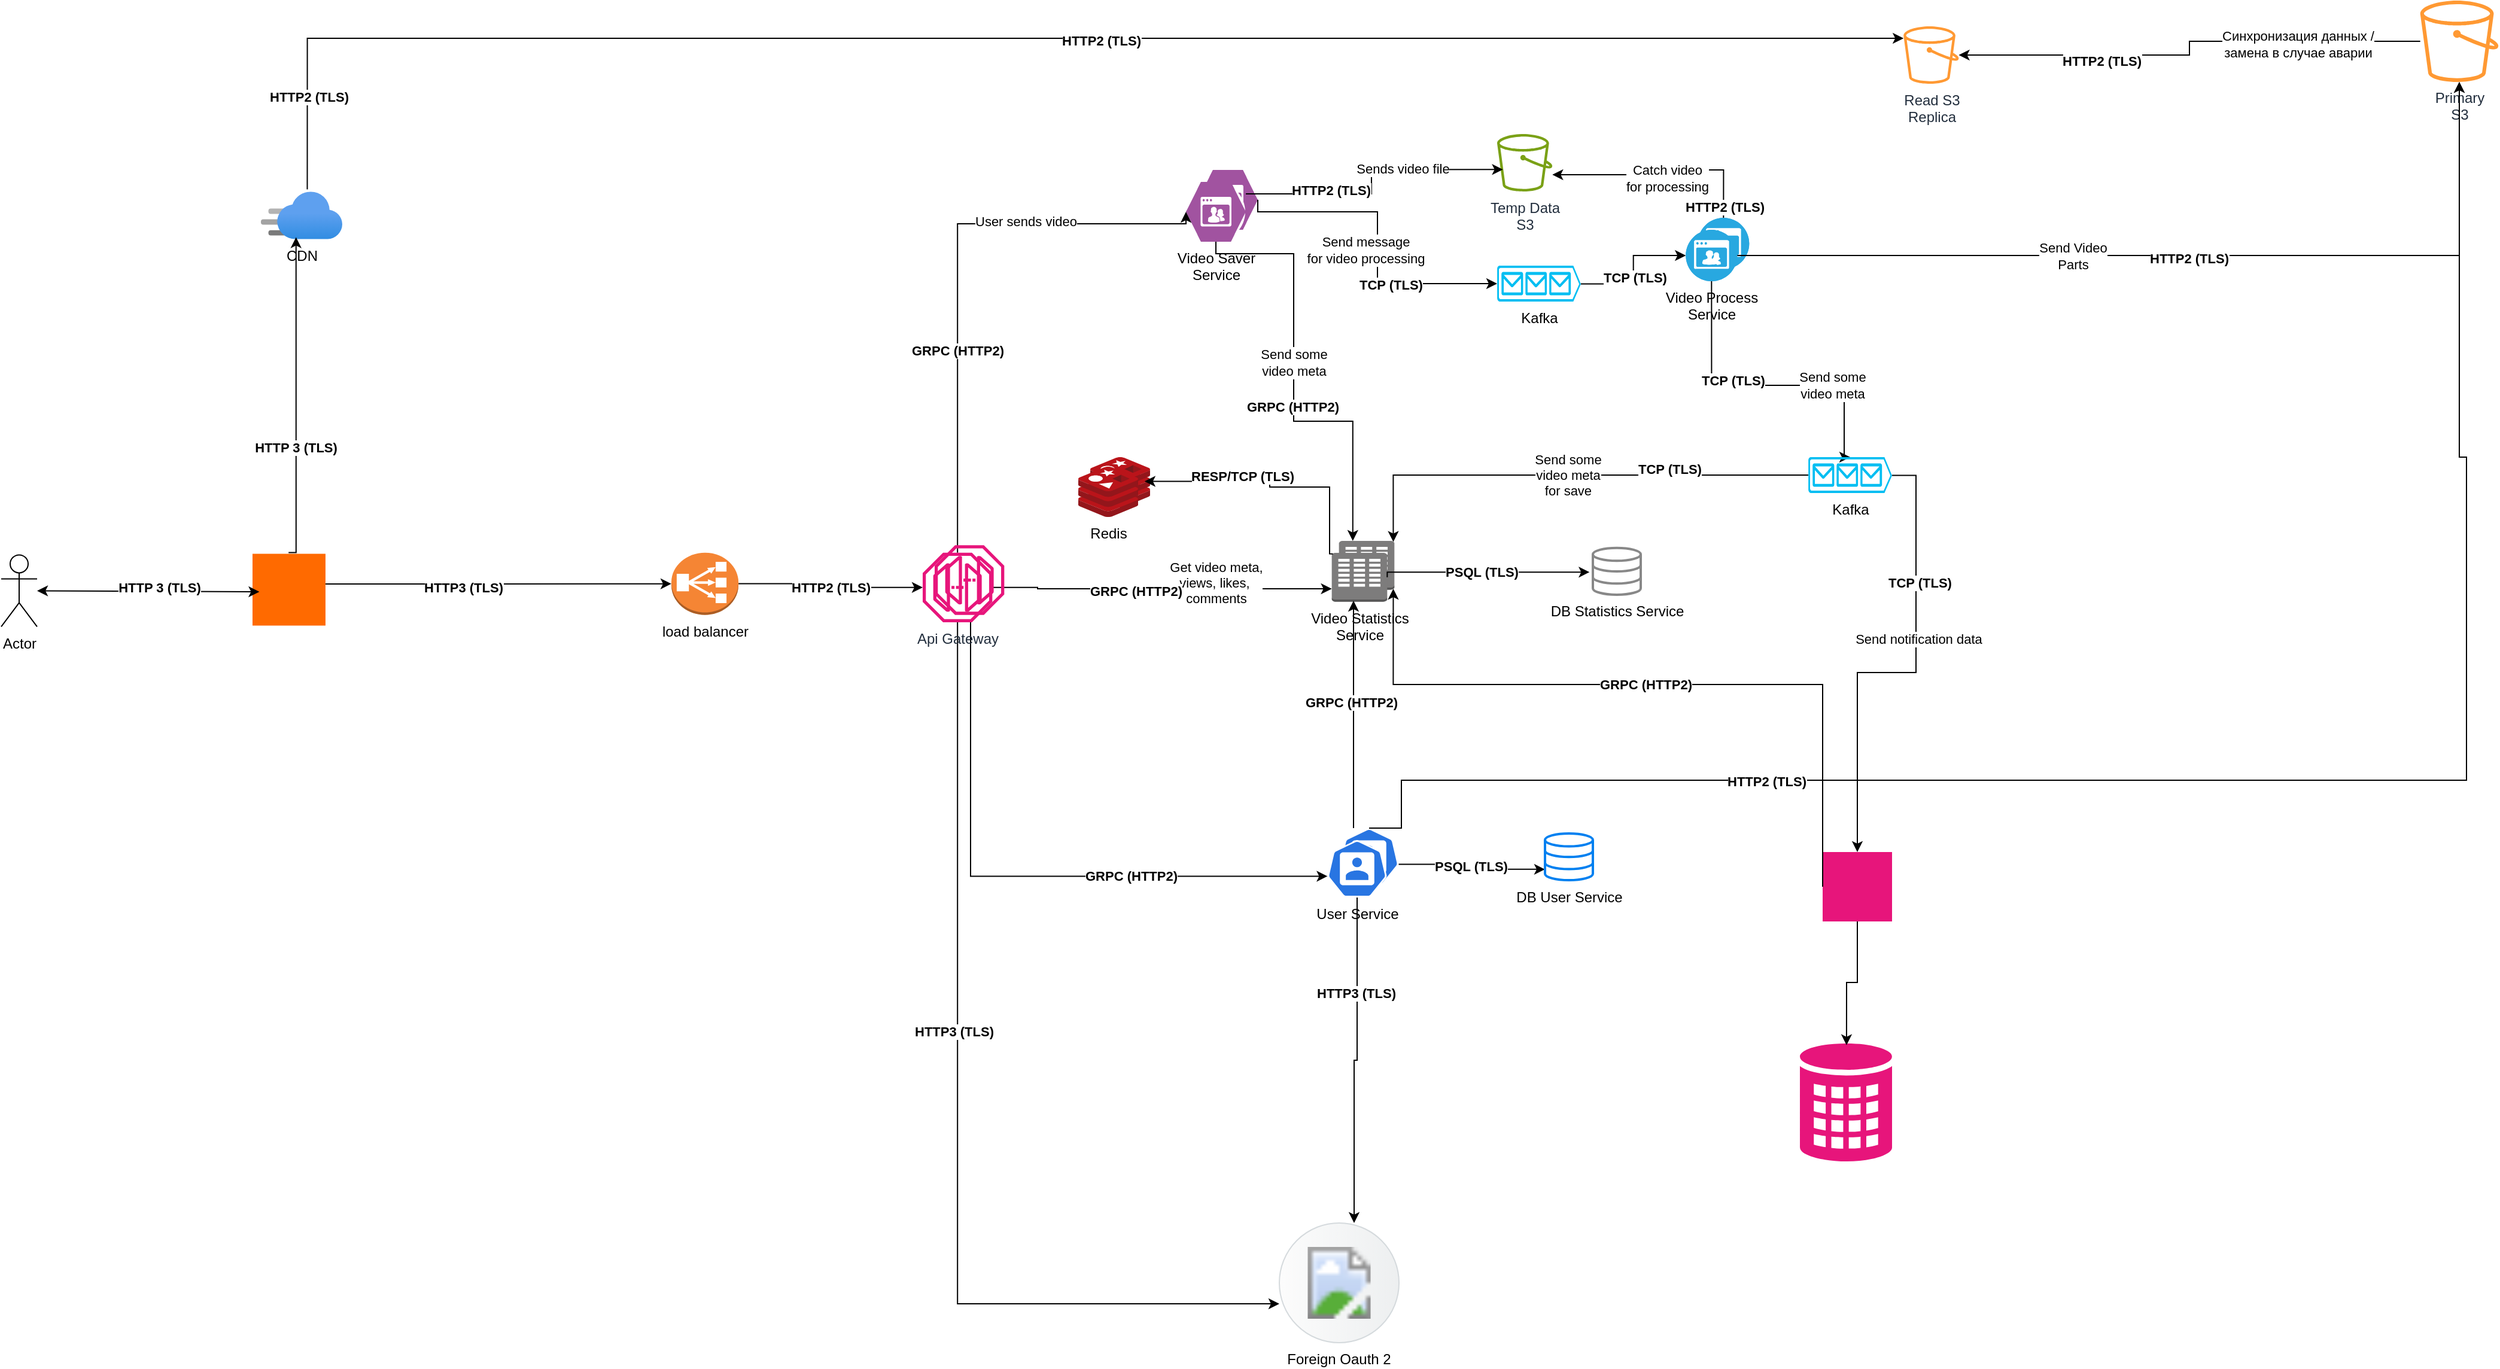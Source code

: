 <mxfile version="28.1.1">
  <diagram name="Страница — 1" id="zVwfzDORoOM-FTjkSdzJ">
    <mxGraphModel dx="1956" dy="2017" grid="1" gridSize="10" guides="1" tooltips="1" connect="1" arrows="1" fold="1" page="1" pageScale="1" pageWidth="827" pageHeight="1169" math="0" shadow="0">
      <root>
        <mxCell id="0" />
        <mxCell id="1" parent="0" />
        <mxCell id="ivQptXM1TXExOYF5JyEC-1" value="Actor" style="shape=umlActor;verticalLabelPosition=bottom;verticalAlign=top;html=1;outlineConnect=0;" parent="1" vertex="1">
          <mxGeometry x="-630" y="421.69" width="30" height="60" as="geometry" />
        </mxCell>
        <mxCell id="ivQptXM1TXExOYF5JyEC-2" value="" style="points=[];aspect=fixed;html=1;align=center;shadow=0;dashed=0;fillColor=#FF6A00;strokeColor=none;shape=mxgraph.alibaba_cloud.dns_domain_name_system;" parent="1" vertex="1">
          <mxGeometry x="-420" y="420.77" width="60.98" height="60" as="geometry" />
        </mxCell>
        <mxCell id="ivQptXM1TXExOYF5JyEC-3" value="" style="endArrow=classic;startArrow=classic;html=1;rounded=0;entryX=0.094;entryY=0.529;entryDx=0;entryDy=0;entryPerimeter=0;" parent="1" source="ivQptXM1TXExOYF5JyEC-1" target="ivQptXM1TXExOYF5JyEC-2" edge="1">
          <mxGeometry width="50" height="50" relative="1" as="geometry">
            <mxPoint x="2" y="519.86" as="sourcePoint" />
            <mxPoint x="52" y="469.86" as="targetPoint" />
          </mxGeometry>
        </mxCell>
        <mxCell id="uSaKlAHMNxB41dpOqZy7-3" value="&lt;b&gt;HTTP 3&amp;nbsp;(TLS)&lt;/b&gt;" style="edgeLabel;html=1;align=center;verticalAlign=middle;resizable=0;points=[];" parent="ivQptXM1TXExOYF5JyEC-3" vertex="1" connectable="0">
          <mxGeometry x="0.094" y="3" relative="1" as="geometry">
            <mxPoint as="offset" />
          </mxGeometry>
        </mxCell>
        <mxCell id="ivQptXM1TXExOYF5JyEC-10" value="" style="group" parent="1" vertex="1" connectable="0">
          <mxGeometry x="360" y="100" width="60" height="60" as="geometry" />
        </mxCell>
        <mxCell id="ivQptXM1TXExOYF5JyEC-8" value="" style="verticalLabelPosition=bottom;sketch=0;html=1;fillColor=#A153A0;strokeColor=#ffffff;verticalAlign=top;align=center;points=[[0,0.5,0],[0.125,0.25,0],[0.25,0,0],[0.5,0,0],[0.75,0,0],[0.875,0.25,0],[1,0.5,0],[0.875,0.75,0],[0.75,1,0],[0.5,1,0],[0.125,0.75,0]];pointerEvents=1;shape=mxgraph.cisco_safe.compositeIcon;bgIcon=ellipse;resIcon=mxgraph.cisco_safe.design.video_endpoint;container=0;" parent="ivQptXM1TXExOYF5JyEC-10" vertex="1">
          <mxGeometry x="10" width="50" height="50" as="geometry" />
        </mxCell>
        <mxCell id="ivQptXM1TXExOYF5JyEC-6" value="Video Saver&lt;div&gt;Service&lt;/div&gt;" style="verticalLabelPosition=bottom;sketch=0;html=1;fillColor=#A153A0;strokeColor=#ffffff;verticalAlign=top;align=center;points=[[0,0.5,0],[0.125,0.25,0],[0.25,0,0],[0.5,0,0],[0.75,0,0],[0.875,0.25,0],[1,0.5,0],[0.875,0.75,0],[0.75,1,0],[0.5,1,0],[0.125,0.75,0]];pointerEvents=1;shape=mxgraph.cisco_safe.compositeIcon;bgIcon=ellipse;resIcon=mxgraph.cisco_safe.design.video_endpoint;container=0;" parent="ivQptXM1TXExOYF5JyEC-10" vertex="1">
          <mxGeometry y="10" width="50" height="50" as="geometry" />
        </mxCell>
        <mxCell id="ivQptXM1TXExOYF5JyEC-11" value="Temp Data&lt;div&gt;S3&lt;/div&gt;" style="sketch=0;outlineConnect=0;fontColor=#232F3E;gradientColor=none;fillColor=#7AA116;strokeColor=none;dashed=0;verticalLabelPosition=bottom;verticalAlign=top;align=center;html=1;fontSize=12;fontStyle=0;aspect=fixed;pointerEvents=1;shape=mxgraph.aws4.bucket;" parent="1" vertex="1">
          <mxGeometry x="620.0" y="70" width="46.15" height="48" as="geometry" />
        </mxCell>
        <mxCell id="ivQptXM1TXExOYF5JyEC-12" style="edgeStyle=orthogonalEdgeStyle;rounded=0;orthogonalLoop=1;jettySize=auto;html=1;entryX=0;entryY=0.5;entryDx=0;entryDy=0;entryPerimeter=0;" parent="1" source="6tGMRK2spo7_5NMBX7Hg-89" target="ivQptXM1TXExOYF5JyEC-6" edge="1">
          <mxGeometry relative="1" as="geometry">
            <Array as="points">
              <mxPoint x="169" y="145" />
            </Array>
          </mxGeometry>
        </mxCell>
        <mxCell id="6tGMRK2spo7_5NMBX7Hg-35" value="User &lt;span style=&quot;background-color: light-dark(#ffffff, var(--ge-dark-color, #121212)); color: light-dark(rgb(0, 0, 0), rgb(255, 255, 255));&quot;&gt;sends video&lt;/span&gt;" style="edgeLabel;html=1;align=center;verticalAlign=middle;resizable=0;points=[];" parent="ivQptXM1TXExOYF5JyEC-12" vertex="1" connectable="0">
          <mxGeometry x="0.393" y="2" relative="1" as="geometry">
            <mxPoint as="offset" />
          </mxGeometry>
        </mxCell>
        <mxCell id="uSaKlAHMNxB41dpOqZy7-15" value="&lt;b&gt;GRPC (HTTP2)&lt;/b&gt;" style="edgeLabel;html=1;align=center;verticalAlign=middle;resizable=0;points=[];" parent="ivQptXM1TXExOYF5JyEC-12" vertex="1" connectable="0">
          <mxGeometry x="-0.288" relative="1" as="geometry">
            <mxPoint as="offset" />
          </mxGeometry>
        </mxCell>
        <mxCell id="6tGMRK2spo7_5NMBX7Hg-21" value="" style="edgeStyle=orthogonalEdgeStyle;rounded=0;orthogonalLoop=1;jettySize=auto;html=1;exitX=0.57;exitY=-0.045;exitDx=0;exitDy=0;exitPerimeter=0;" parent="1" source="ivQptXM1TXExOYF5JyEC-15" target="ivQptXM1TXExOYF5JyEC-33" edge="1">
          <mxGeometry relative="1" as="geometry">
            <Array as="points">
              <mxPoint x="-374" y="-10" />
            </Array>
          </mxGeometry>
        </mxCell>
        <mxCell id="uSaKlAHMNxB41dpOqZy7-19" value="&lt;b&gt;HTTP2 (TLS&lt;/b&gt;&lt;b style=&quot;background-color: light-dark(#ffffff, var(--ge-dark-color, #121212)); color: light-dark(rgb(0, 0, 0), rgb(255, 255, 255));&quot;&gt;)&lt;/b&gt;" style="edgeLabel;html=1;align=center;verticalAlign=middle;resizable=0;points=[];" parent="6tGMRK2spo7_5NMBX7Hg-21" vertex="1" connectable="0">
          <mxGeometry x="-0.896" y="-1" relative="1" as="geometry">
            <mxPoint y="-1" as="offset" />
          </mxGeometry>
        </mxCell>
        <mxCell id="uSaKlAHMNxB41dpOqZy7-21" value="&lt;b&gt;HTTP2 (TLS&lt;/b&gt;&lt;b style=&quot;color: light-dark(rgb(0, 0, 0), rgb(255, 255, 255));&quot;&gt;)&lt;/b&gt;" style="edgeLabel;html=1;align=center;verticalAlign=middle;resizable=0;points=[];" parent="6tGMRK2spo7_5NMBX7Hg-21" vertex="1" connectable="0">
          <mxGeometry x="0.083" y="-2" relative="1" as="geometry">
            <mxPoint x="-1" as="offset" />
          </mxGeometry>
        </mxCell>
        <mxCell id="ivQptXM1TXExOYF5JyEC-15" value="CDN" style="image;aspect=fixed;html=1;points=[];align=center;fontSize=12;image=img/lib/azure2/networking/CDN_Profiles.svg;" parent="1" vertex="1">
          <mxGeometry x="-413" y="118.0" width="68" height="40" as="geometry" />
        </mxCell>
        <mxCell id="ivQptXM1TXExOYF5JyEC-23" value="" style="group" parent="1" vertex="1" connectable="0">
          <mxGeometry x="777.66" y="140" width="53" height="53" as="geometry" />
        </mxCell>
        <mxCell id="ivQptXM1TXExOYF5JyEC-21" value="" style="fillColor=#28A8E0;verticalLabelPosition=bottom;sketch=0;html=1;strokeColor=#ffffff;verticalAlign=top;align=center;points=[[0.145,0.145,0],[0.5,0,0],[0.855,0.145,0],[1,0.5,0],[0.855,0.855,0],[0.5,1,0],[0.145,0.855,0],[0,0.5,0]];pointerEvents=1;shape=mxgraph.cisco_safe.compositeIcon;bgIcon=ellipse;resIcon=mxgraph.cisco_safe.capability.video;" parent="ivQptXM1TXExOYF5JyEC-23" vertex="1">
          <mxGeometry x="10" width="43" height="43" as="geometry" />
        </mxCell>
        <mxCell id="ivQptXM1TXExOYF5JyEC-22" value="Video Process&lt;div&gt;Service&lt;/div&gt;" style="fillColor=#28A8E0;verticalLabelPosition=bottom;sketch=0;html=1;strokeColor=#ffffff;verticalAlign=top;align=center;points=[[0.145,0.145,0],[0.5,0,0],[0.855,0.145,0],[1,0.5,0],[0.855,0.855,0],[0.5,1,0],[0.145,0.855,0],[0,0.5,0]];pointerEvents=1;shape=mxgraph.cisco_safe.compositeIcon;bgIcon=ellipse;resIcon=mxgraph.cisco_safe.capability.video;" parent="ivQptXM1TXExOYF5JyEC-23" vertex="1">
          <mxGeometry y="10" width="43" height="43" as="geometry" />
        </mxCell>
        <mxCell id="ivQptXM1TXExOYF5JyEC-24" style="edgeStyle=orthogonalEdgeStyle;rounded=0;orthogonalLoop=1;jettySize=auto;html=1;exitX=0.5;exitY=0;exitDx=0;exitDy=0;exitPerimeter=0;" parent="1" source="ivQptXM1TXExOYF5JyEC-21" target="ivQptXM1TXExOYF5JyEC-11" edge="1">
          <mxGeometry relative="1" as="geometry">
            <Array as="points">
              <mxPoint x="809" y="100" />
              <mxPoint x="790" y="100" />
              <mxPoint x="790" y="104" />
            </Array>
          </mxGeometry>
        </mxCell>
        <mxCell id="6tGMRK2spo7_5NMBX7Hg-39" value="Catch video&lt;div&gt;for processing&lt;/div&gt;" style="edgeLabel;html=1;align=center;verticalAlign=middle;resizable=0;points=[];" parent="ivQptXM1TXExOYF5JyEC-24" vertex="1" connectable="0">
          <mxGeometry x="0.022" y="3" relative="1" as="geometry">
            <mxPoint x="4" as="offset" />
          </mxGeometry>
        </mxCell>
        <mxCell id="uSaKlAHMNxB41dpOqZy7-28" value="&lt;b&gt;HTTP2 (TLS&lt;/b&gt;&lt;b style=&quot;color: light-dark(rgb(0, 0, 0), rgb(255, 255, 255));&quot;&gt;)&lt;/b&gt;" style="edgeLabel;html=1;align=center;verticalAlign=middle;resizable=0;points=[];" parent="ivQptXM1TXExOYF5JyEC-24" vertex="1" connectable="0">
          <mxGeometry x="-0.61" y="-1" relative="1" as="geometry">
            <mxPoint y="27" as="offset" />
          </mxGeometry>
        </mxCell>
        <mxCell id="ivQptXM1TXExOYF5JyEC-30" value="Kafka" style="verticalLabelPosition=bottom;html=1;verticalAlign=top;align=center;strokeColor=none;fillColor=#00BEF2;shape=mxgraph.azure.queue_generic;pointerEvents=1;" parent="1" vertex="1">
          <mxGeometry x="620" y="180" width="70" height="30" as="geometry" />
        </mxCell>
        <mxCell id="ivQptXM1TXExOYF5JyEC-31" style="edgeStyle=orthogonalEdgeStyle;rounded=0;orthogonalLoop=1;jettySize=auto;html=1;exitX=1;exitY=0.5;exitDx=0;exitDy=0;exitPerimeter=0;entryX=0;entryY=0.5;entryDx=0;entryDy=0;entryPerimeter=0;" parent="1" source="ivQptXM1TXExOYF5JyEC-8" target="ivQptXM1TXExOYF5JyEC-30" edge="1">
          <mxGeometry relative="1" as="geometry">
            <Array as="points">
              <mxPoint x="520" y="135" />
              <mxPoint x="520" y="195" />
            </Array>
          </mxGeometry>
        </mxCell>
        <mxCell id="6tGMRK2spo7_5NMBX7Hg-38" value="Send message&lt;div&gt;for video processing&lt;/div&gt;" style="edgeLabel;html=1;align=center;verticalAlign=middle;resizable=0;points=[];" parent="ivQptXM1TXExOYF5JyEC-31" vertex="1" connectable="0">
          <mxGeometry x="0.265" y="1" relative="1" as="geometry">
            <mxPoint x="-11" y="-27" as="offset" />
          </mxGeometry>
        </mxCell>
        <mxCell id="uSaKlAHMNxB41dpOqZy7-29" value="&lt;b&gt;TCP (TLS)&lt;/b&gt;" style="edgeLabel;html=1;align=center;verticalAlign=middle;resizable=0;points=[];" parent="ivQptXM1TXExOYF5JyEC-31" vertex="1" connectable="0">
          <mxGeometry x="0.342" y="-1" relative="1" as="geometry">
            <mxPoint as="offset" />
          </mxGeometry>
        </mxCell>
        <mxCell id="6tGMRK2spo7_5NMBX7Hg-4" value="" style="edgeStyle=orthogonalEdgeStyle;rounded=0;orthogonalLoop=1;jettySize=auto;html=1;" parent="1" source="ivQptXM1TXExOYF5JyEC-25" target="ivQptXM1TXExOYF5JyEC-33" edge="1">
          <mxGeometry relative="1" as="geometry">
            <Array as="points" />
          </mxGeometry>
        </mxCell>
        <mxCell id="6tGMRK2spo7_5NMBX7Hg-61" value="Синхронизация данных /&lt;div&gt;замена в случае аварии&lt;/div&gt;" style="edgeLabel;html=1;align=center;verticalAlign=middle;resizable=0;points=[];" parent="6tGMRK2spo7_5NMBX7Hg-4" vertex="1" connectable="0">
          <mxGeometry x="-0.481" y="2" relative="1" as="geometry">
            <mxPoint as="offset" />
          </mxGeometry>
        </mxCell>
        <mxCell id="uSaKlAHMNxB41dpOqZy7-22" value="&lt;b&gt;HTTP2 (TLS&lt;/b&gt;&lt;b style=&quot;color: light-dark(rgb(0, 0, 0), rgb(255, 255, 255));&quot;&gt;)&lt;/b&gt;" style="edgeLabel;html=1;align=center;verticalAlign=middle;resizable=0;points=[];" parent="6tGMRK2spo7_5NMBX7Hg-4" vertex="1" connectable="0">
          <mxGeometry x="0.403" y="5" relative="1" as="geometry">
            <mxPoint as="offset" />
          </mxGeometry>
        </mxCell>
        <mxCell id="ivQptXM1TXExOYF5JyEC-25" value="Primary&lt;div&gt;S3&lt;/div&gt;" style="sketch=0;outlineConnect=0;fontColor=#232F3E;gradientColor=none;fillColor=#FF9933;strokeColor=none;dashed=0;verticalLabelPosition=bottom;verticalAlign=top;align=center;html=1;fontSize=12;fontStyle=0;aspect=fixed;pointerEvents=1;shape=mxgraph.aws4.bucket;" parent="1" vertex="1">
          <mxGeometry x="1391.34" y="-41.55" width="65.38" height="68" as="geometry" />
        </mxCell>
        <mxCell id="6tGMRK2spo7_5NMBX7Hg-2" style="edgeStyle=orthogonalEdgeStyle;rounded=0;orthogonalLoop=1;jettySize=auto;html=1;exitX=1;exitY=0.5;exitDx=0;exitDy=0;exitPerimeter=0;" parent="1" source="ivQptXM1TXExOYF5JyEC-22" target="ivQptXM1TXExOYF5JyEC-25" edge="1">
          <mxGeometry relative="1" as="geometry">
            <Array as="points">
              <mxPoint x="1424" y="172" />
            </Array>
          </mxGeometry>
        </mxCell>
        <mxCell id="6tGMRK2spo7_5NMBX7Hg-56" value="Send Video&lt;div&gt;Parts&lt;/div&gt;" style="edgeLabel;html=1;align=center;verticalAlign=middle;resizable=0;points=[];" parent="6tGMRK2spo7_5NMBX7Hg-2" vertex="1" connectable="0">
          <mxGeometry x="-0.252" y="-1" relative="1" as="geometry">
            <mxPoint y="-1" as="offset" />
          </mxGeometry>
        </mxCell>
        <mxCell id="uSaKlAHMNxB41dpOqZy7-23" value="&lt;b&gt;HTTP2 (TLS&lt;/b&gt;&lt;b style=&quot;color: light-dark(rgb(0, 0, 0), rgb(255, 255, 255));&quot;&gt;)&lt;/b&gt;" style="edgeLabel;html=1;align=center;verticalAlign=middle;resizable=0;points=[];" parent="6tGMRK2spo7_5NMBX7Hg-2" vertex="1" connectable="0">
          <mxGeometry x="0.005" y="-2" relative="1" as="geometry">
            <mxPoint x="1" as="offset" />
          </mxGeometry>
        </mxCell>
        <mxCell id="ivQptXM1TXExOYF5JyEC-33" value="Read S3&lt;div&gt;Replica&lt;/div&gt;" style="sketch=0;outlineConnect=0;fontColor=#232F3E;gradientColor=none;fillColor=#FF9933;strokeColor=none;dashed=0;verticalLabelPosition=bottom;verticalAlign=top;align=center;html=1;fontSize=12;fontStyle=0;aspect=fixed;pointerEvents=1;shape=mxgraph.aws4.bucket;" parent="1" vertex="1">
          <mxGeometry x="959.61" y="-19.999" width="46.15" height="48" as="geometry" />
        </mxCell>
        <mxCell id="6tGMRK2spo7_5NMBX7Hg-34" style="edgeStyle=orthogonalEdgeStyle;rounded=0;orthogonalLoop=1;jettySize=auto;html=1;entryX=0;entryY=0.675;entryDx=0;entryDy=0;entryPerimeter=0;" parent="1" source="6tGMRK2spo7_5NMBX7Hg-89" target="vuh57hzrrYicF6vYEetf-2" edge="1">
          <mxGeometry relative="1" as="geometry">
            <Array as="points">
              <mxPoint x="169" y="1048" />
            </Array>
            <mxPoint x="470.376" y="835.0" as="targetPoint" />
          </mxGeometry>
        </mxCell>
        <mxCell id="uSaKlAHMNxB41dpOqZy7-7" value="&lt;b&gt;HTTP3&amp;nbsp;(TLS)&lt;/b&gt;" style="edgeLabel;html=1;align=center;verticalAlign=middle;resizable=0;points=[];" parent="6tGMRK2spo7_5NMBX7Hg-34" vertex="1" connectable="0">
          <mxGeometry x="-0.183" y="-3" relative="1" as="geometry">
            <mxPoint y="-1" as="offset" />
          </mxGeometry>
        </mxCell>
        <mxCell id="6tGMRK2spo7_5NMBX7Hg-10" value="" style="group" parent="1" vertex="1" connectable="0">
          <mxGeometry x="481.83" y="410" width="52.33" height="50.82" as="geometry" />
        </mxCell>
        <mxCell id="6tGMRK2spo7_5NMBX7Hg-9" value="" style="outlineConnect=0;dashed=0;verticalLabelPosition=bottom;verticalAlign=top;align=center;html=1;shape=mxgraph.aws3.corporate_data_center;fillColor=#7D7C7C;gradientColor=none;" parent="6tGMRK2spo7_5NMBX7Hg-10" vertex="1">
          <mxGeometry x="6" width="46.33" height="40.82" as="geometry" />
        </mxCell>
        <mxCell id="6tGMRK2spo7_5NMBX7Hg-8" value="Video Statistics&lt;div&gt;Service&lt;/div&gt;" style="outlineConnect=0;dashed=0;verticalLabelPosition=bottom;verticalAlign=top;align=center;html=1;shape=mxgraph.aws3.corporate_data_center;fillColor=#7D7C7C;gradientColor=none;" parent="6tGMRK2spo7_5NMBX7Hg-10" vertex="1">
          <mxGeometry y="10" width="46.33" height="40.82" as="geometry" />
        </mxCell>
        <mxCell id="6tGMRK2spo7_5NMBX7Hg-17" value="" style="group" parent="1" vertex="1" connectable="0">
          <mxGeometry x="478.0" y="650" width="60" height="58" as="geometry" />
        </mxCell>
        <mxCell id="6tGMRK2spo7_5NMBX7Hg-15" value="" style="aspect=fixed;sketch=0;html=1;dashed=0;whitespace=wrap;verticalLabelPosition=bottom;verticalAlign=top;fillColor=#2875E2;strokeColor=#ffffff;points=[[0.005,0.63,0],[0.1,0.2,0],[0.9,0.2,0],[0.5,0,0],[0.995,0.63,0],[0.72,0.99,0],[0.5,1,0],[0.28,0.99,0]];shape=mxgraph.kubernetes.icon2;prIcon=user" parent="6tGMRK2spo7_5NMBX7Hg-17" vertex="1">
          <mxGeometry x="10" width="50" height="48" as="geometry" />
        </mxCell>
        <mxCell id="6tGMRK2spo7_5NMBX7Hg-16" value="User Service" style="aspect=fixed;sketch=0;html=1;dashed=0;whitespace=wrap;verticalLabelPosition=bottom;verticalAlign=top;fillColor=#2875E2;strokeColor=#ffffff;points=[[0.005,0.63,0],[0.1,0.2,0],[0.9,0.2,0],[0.5,0,0],[0.995,0.63,0],[0.72,0.99,0],[0.5,1,0],[0.28,0.99,0]];shape=mxgraph.kubernetes.icon2;prIcon=user" parent="6tGMRK2spo7_5NMBX7Hg-17" vertex="1">
          <mxGeometry y="10" width="50" height="48" as="geometry" />
        </mxCell>
        <mxCell id="6tGMRK2spo7_5NMBX7Hg-18" style="edgeStyle=orthogonalEdgeStyle;rounded=0;orthogonalLoop=1;jettySize=auto;html=1;" parent="1" source="6tGMRK2spo7_5NMBX7Hg-89" target="6tGMRK2spo7_5NMBX7Hg-8" edge="1">
          <mxGeometry relative="1" as="geometry">
            <mxPoint x="200" y="390" as="sourcePoint" />
            <mxPoint x="508.34" y="378.9" as="targetPoint" />
            <Array as="points">
              <mxPoint x="236" y="449" />
              <mxPoint x="236" y="450" />
            </Array>
          </mxGeometry>
        </mxCell>
        <mxCell id="6tGMRK2spo7_5NMBX7Hg-41" value="Get video meta,&lt;div&gt;views,&amp;nbsp;&lt;span style=&quot;background-color: light-dark(#ffffff, var(--ge-dark-color, #121212)); color: light-dark(rgb(0, 0, 0), rgb(255, 255, 255));&quot;&gt;likes,&amp;nbsp;&lt;/span&gt;&lt;/div&gt;&lt;div&gt;&lt;span style=&quot;background-color: light-dark(#ffffff, var(--ge-dark-color, #121212)); color: light-dark(rgb(0, 0, 0), rgb(255, 255, 255));&quot;&gt;comments&lt;/span&gt;&lt;/div&gt;" style="edgeLabel;html=1;align=center;verticalAlign=middle;resizable=0;points=[];" parent="6tGMRK2spo7_5NMBX7Hg-18" vertex="1" connectable="0">
          <mxGeometry x="-0.439" relative="1" as="geometry">
            <mxPoint x="108" y="-5" as="offset" />
          </mxGeometry>
        </mxCell>
        <mxCell id="uSaKlAHMNxB41dpOqZy7-14" value="&lt;b&gt;GRPC (HTTP2)&lt;/b&gt;" style="edgeLabel;html=1;align=center;verticalAlign=middle;resizable=0;points=[];" parent="6tGMRK2spo7_5NMBX7Hg-18" vertex="1" connectable="0">
          <mxGeometry x="-0.155" y="-2" relative="1" as="geometry">
            <mxPoint as="offset" />
          </mxGeometry>
        </mxCell>
        <mxCell id="6tGMRK2spo7_5NMBX7Hg-28" style="edgeStyle=orthogonalEdgeStyle;rounded=0;orthogonalLoop=1;jettySize=auto;html=1;exitX=0.5;exitY=1;exitDx=0;exitDy=0;exitPerimeter=0;entryX=0.25;entryY=0;entryDx=0;entryDy=0;entryPerimeter=0;" parent="1" source="ivQptXM1TXExOYF5JyEC-6" target="6tGMRK2spo7_5NMBX7Hg-9" edge="1">
          <mxGeometry relative="1" as="geometry">
            <Array as="points">
              <mxPoint x="385" y="170" />
              <mxPoint x="450" y="170" />
              <mxPoint x="450" y="310" />
              <mxPoint x="499" y="310" />
            </Array>
            <mxPoint x="540" y="410" as="targetPoint" />
          </mxGeometry>
        </mxCell>
        <mxCell id="6tGMRK2spo7_5NMBX7Hg-40" value="Send some&lt;div&gt;video meta&lt;/div&gt;" style="edgeLabel;html=1;align=center;verticalAlign=middle;resizable=0;points=[];" parent="6tGMRK2spo7_5NMBX7Hg-28" vertex="1" connectable="0">
          <mxGeometry x="-0.09" relative="1" as="geometry">
            <mxPoint as="offset" />
          </mxGeometry>
        </mxCell>
        <mxCell id="uSaKlAHMNxB41dpOqZy7-17" value="&lt;b&gt;GRPC (HTTP2)&lt;/b&gt;" style="edgeLabel;html=1;align=center;verticalAlign=middle;resizable=0;points=[];" parent="6tGMRK2spo7_5NMBX7Hg-28" vertex="1" connectable="0">
          <mxGeometry x="0.109" y="-1" relative="1" as="geometry">
            <mxPoint y="1" as="offset" />
          </mxGeometry>
        </mxCell>
        <mxCell id="6tGMRK2spo7_5NMBX7Hg-29" value="Send some&lt;div&gt;video meta&lt;/div&gt;" style="edgeStyle=orthogonalEdgeStyle;rounded=0;orthogonalLoop=1;jettySize=auto;html=1;exitX=0.5;exitY=1;exitDx=0;exitDy=0;exitPerimeter=0;entryX=0.5;entryY=0;entryDx=0;entryDy=0;entryPerimeter=0;" parent="1" source="ivQptXM1TXExOYF5JyEC-22" target="MMesEljA1Y2_ANh_13ck-1" edge="1">
          <mxGeometry x="0.429" relative="1" as="geometry">
            <mxPoint x="570" y="410" as="targetPoint" />
            <Array as="points">
              <mxPoint x="799" y="280" />
              <mxPoint x="910" y="280" />
              <mxPoint x="910" y="340" />
            </Array>
            <mxPoint as="offset" />
          </mxGeometry>
        </mxCell>
        <mxCell id="uSaKlAHMNxB41dpOqZy7-18" value="&lt;b&gt;TCP (TLS)&lt;/b&gt;" style="edgeLabel;html=1;align=center;verticalAlign=middle;resizable=0;points=[];" parent="6tGMRK2spo7_5NMBX7Hg-29" vertex="1" connectable="0">
          <mxGeometry x="-0.216" y="-2" relative="1" as="geometry">
            <mxPoint x="2" y="-6" as="offset" />
          </mxGeometry>
        </mxCell>
        <mxCell id="6tGMRK2spo7_5NMBX7Hg-37" style="edgeStyle=orthogonalEdgeStyle;rounded=0;orthogonalLoop=1;jettySize=auto;html=1;exitX=1;exitY=0.51;exitDx=0;exitDy=0;exitPerimeter=0;entryX=0;entryY=0.5;entryDx=0;entryDy=0;entryPerimeter=0;" parent="1" source="ivQptXM1TXExOYF5JyEC-30" target="ivQptXM1TXExOYF5JyEC-22" edge="1">
          <mxGeometry relative="1" as="geometry" />
        </mxCell>
        <mxCell id="uSaKlAHMNxB41dpOqZy7-30" value="&lt;b&gt;TCP (TLS)&lt;/b&gt;" style="edgeLabel;html=1;align=center;verticalAlign=middle;resizable=0;points=[];" parent="6tGMRK2spo7_5NMBX7Hg-37" vertex="1" connectable="0">
          <mxGeometry x="-0.114" y="-1" relative="1" as="geometry">
            <mxPoint as="offset" />
          </mxGeometry>
        </mxCell>
        <mxCell id="6tGMRK2spo7_5NMBX7Hg-45" value="" style="group" parent="1" vertex="1" connectable="0">
          <mxGeometry x="270.0" y="340" width="60" height="50" as="geometry" />
        </mxCell>
        <mxCell id="6tGMRK2spo7_5NMBX7Hg-43" value="" style="image;sketch=0;aspect=fixed;html=1;points=[];align=center;fontSize=12;image=img/lib/mscae/Cache_Redis_Product.svg;" parent="6tGMRK2spo7_5NMBX7Hg-45" vertex="1">
          <mxGeometry x="10" width="50" height="42" as="geometry" />
        </mxCell>
        <mxCell id="6tGMRK2spo7_5NMBX7Hg-44" value="Redis" style="image;sketch=0;aspect=fixed;html=1;points=[];align=center;fontSize=12;image=img/lib/mscae/Cache_Redis_Product.svg;" parent="6tGMRK2spo7_5NMBX7Hg-45" vertex="1">
          <mxGeometry y="8" width="50" height="42" as="geometry" />
        </mxCell>
        <mxCell id="6tGMRK2spo7_5NMBX7Hg-46" style="edgeStyle=orthogonalEdgeStyle;rounded=0;orthogonalLoop=1;jettySize=auto;html=1;entryX=0.908;entryY=0.482;entryDx=0;entryDy=0;entryPerimeter=0;exitX=0.02;exitY=0.02;exitDx=0;exitDy=0;exitPerimeter=0;" parent="1" source="6tGMRK2spo7_5NMBX7Hg-8" target="6tGMRK2spo7_5NMBX7Hg-43" edge="1">
          <mxGeometry relative="1" as="geometry">
            <Array as="points">
              <mxPoint x="480" y="421" />
              <mxPoint x="480" y="365" />
              <mxPoint x="430" y="365" />
              <mxPoint x="430" y="360" />
            </Array>
            <mxPoint x="530" y="430" as="sourcePoint" />
          </mxGeometry>
        </mxCell>
        <mxCell id="uSaKlAHMNxB41dpOqZy7-31" value="&lt;b&gt;RESP/TCP (TLS)&lt;/b&gt;" style="edgeLabel;html=1;align=center;verticalAlign=middle;resizable=0;points=[];" parent="6tGMRK2spo7_5NMBX7Hg-46" vertex="1" connectable="0">
          <mxGeometry x="0.251" y="-4" relative="1" as="geometry">
            <mxPoint as="offset" />
          </mxGeometry>
        </mxCell>
        <mxCell id="6tGMRK2spo7_5NMBX7Hg-54" style="edgeStyle=orthogonalEdgeStyle;rounded=0;orthogonalLoop=1;jettySize=auto;html=1;exitX=0.5;exitY=0;exitDx=0;exitDy=0;exitPerimeter=0;" parent="1" source="6tGMRK2spo7_5NMBX7Hg-15" target="ivQptXM1TXExOYF5JyEC-25" edge="1">
          <mxGeometry relative="1" as="geometry">
            <Array as="points">
              <mxPoint x="540" y="650" />
              <mxPoint x="540" y="610" />
              <mxPoint x="1430" y="610" />
              <mxPoint x="1430" y="340" />
              <mxPoint x="1424" y="340" />
            </Array>
          </mxGeometry>
        </mxCell>
        <mxCell id="uSaKlAHMNxB41dpOqZy7-24" value="&lt;b&gt;HTTP2 (TLS&lt;/b&gt;&lt;b style=&quot;color: light-dark(rgb(0, 0, 0), rgb(255, 255, 255));&quot;&gt;)&lt;/b&gt;" style="edgeLabel;html=1;align=center;verticalAlign=middle;resizable=0;points=[];" parent="6tGMRK2spo7_5NMBX7Hg-54" vertex="1" connectable="0">
          <mxGeometry x="-0.52" y="-1" relative="1" as="geometry">
            <mxPoint x="1" as="offset" />
          </mxGeometry>
        </mxCell>
        <mxCell id="6tGMRK2spo7_5NMBX7Hg-47" style="edgeStyle=orthogonalEdgeStyle;rounded=0;orthogonalLoop=1;jettySize=auto;html=1;exitX=0.5;exitY=1;exitDx=0;exitDy=0;exitPerimeter=0;entryX=0.625;entryY=0;entryDx=0;entryDy=0;entryPerimeter=0;" parent="1" source="6tGMRK2spo7_5NMBX7Hg-16" target="vuh57hzrrYicF6vYEetf-2" edge="1">
          <mxGeometry relative="1" as="geometry">
            <mxPoint x="509" y="795.55" as="targetPoint" />
          </mxGeometry>
        </mxCell>
        <mxCell id="uSaKlAHMNxB41dpOqZy7-8" value="&lt;b&gt;HTTP3&amp;nbsp;(TLS)&lt;/b&gt;" style="edgeLabel;html=1;align=center;verticalAlign=middle;resizable=0;points=[];" parent="6tGMRK2spo7_5NMBX7Hg-47" vertex="1" connectable="0">
          <mxGeometry x="-0.422" y="-1" relative="1" as="geometry">
            <mxPoint as="offset" />
          </mxGeometry>
        </mxCell>
        <mxCell id="6tGMRK2spo7_5NMBX7Hg-71" style="edgeStyle=orthogonalEdgeStyle;rounded=0;orthogonalLoop=1;jettySize=auto;html=1;exitX=1;exitY=0.5;exitDx=0;exitDy=0;exitPerimeter=0;entryX=-0.07;entryY=0.518;entryDx=0;entryDy=0;entryPerimeter=0;" parent="1" source="6tGMRK2spo7_5NMBX7Hg-8" target="Cl7ddv3Pd11VFtuF2Uvl-21" edge="1">
          <mxGeometry relative="1" as="geometry">
            <Array as="points">
              <mxPoint x="528" y="436" />
            </Array>
            <mxPoint x="670" y="439" as="targetPoint" />
          </mxGeometry>
        </mxCell>
        <mxCell id="uSaKlAHMNxB41dpOqZy7-26" value="&lt;b&gt;PSQL (TLS&lt;/b&gt;&lt;b style=&quot;color: light-dark(rgb(0, 0, 0), rgb(255, 255, 255));&quot;&gt;)&lt;/b&gt;" style="edgeLabel;html=1;align=center;verticalAlign=middle;resizable=0;points=[];" parent="6tGMRK2spo7_5NMBX7Hg-71" vertex="1" connectable="0">
          <mxGeometry x="-0.049" relative="1" as="geometry">
            <mxPoint as="offset" />
          </mxGeometry>
        </mxCell>
        <mxCell id="6tGMRK2spo7_5NMBX7Hg-78" style="edgeStyle=orthogonalEdgeStyle;rounded=0;orthogonalLoop=1;jettySize=auto;html=1;exitX=0.995;exitY=0.63;exitDx=0;exitDy=0;exitPerimeter=0;entryX=0;entryY=0.767;entryDx=0;entryDy=0;entryPerimeter=0;" parent="1" source="6tGMRK2spo7_5NMBX7Hg-15" target="Cl7ddv3Pd11VFtuF2Uvl-23" edge="1">
          <mxGeometry relative="1" as="geometry">
            <mxPoint x="556.17" y="598.0" as="sourcePoint" />
            <mxPoint x="1410" y="610" as="targetPoint" />
            <Array as="points" />
          </mxGeometry>
        </mxCell>
        <mxCell id="uSaKlAHMNxB41dpOqZy7-25" value="&lt;b&gt;PSQL (TLS&lt;/b&gt;&lt;b style=&quot;color: light-dark(rgb(0, 0, 0), rgb(255, 255, 255));&quot;&gt;)&lt;/b&gt;" style="edgeLabel;html=1;align=center;verticalAlign=middle;resizable=0;points=[];" parent="6tGMRK2spo7_5NMBX7Hg-78" vertex="1" connectable="0">
          <mxGeometry x="-0.071" y="-2" relative="1" as="geometry">
            <mxPoint x="1" as="offset" />
          </mxGeometry>
        </mxCell>
        <mxCell id="6tGMRK2spo7_5NMBX7Hg-90" style="edgeStyle=orthogonalEdgeStyle;rounded=0;orthogonalLoop=1;jettySize=auto;html=1;entryX=0.005;entryY=0.63;entryDx=0;entryDy=0;entryPerimeter=0;" parent="1" source="6tGMRK2spo7_5NMBX7Hg-89" target="6tGMRK2spo7_5NMBX7Hg-16" edge="1">
          <mxGeometry relative="1" as="geometry">
            <Array as="points">
              <mxPoint x="180" y="690" />
            </Array>
          </mxGeometry>
        </mxCell>
        <mxCell id="uSaKlAHMNxB41dpOqZy7-13" value="&lt;b&gt;GRPC (HTTP2)&lt;/b&gt;" style="edgeLabel;html=1;align=center;verticalAlign=middle;resizable=0;points=[];" parent="6tGMRK2spo7_5NMBX7Hg-90" vertex="1" connectable="0">
          <mxGeometry x="0.36" relative="1" as="geometry">
            <mxPoint x="-1" as="offset" />
          </mxGeometry>
        </mxCell>
        <mxCell id="6tGMRK2spo7_5NMBX7Hg-92" value="" style="group" parent="1" vertex="1" connectable="0">
          <mxGeometry x="140" y="413.66" width="68.17" height="64.34" as="geometry" />
        </mxCell>
        <mxCell id="6tGMRK2spo7_5NMBX7Hg-89" value="Api Gateway" style="sketch=0;outlineConnect=0;fontColor=#232F3E;gradientColor=none;fillColor=#E7157B;strokeColor=none;dashed=0;verticalLabelPosition=bottom;verticalAlign=top;align=center;html=1;fontSize=12;fontStyle=0;aspect=fixed;pointerEvents=1;shape=mxgraph.aws4.endpoint;" parent="6tGMRK2spo7_5NMBX7Hg-92" vertex="1">
          <mxGeometry y="6.17" width="58.17" height="58.17" as="geometry" />
        </mxCell>
        <mxCell id="6tGMRK2spo7_5NMBX7Hg-91" value="" style="sketch=0;outlineConnect=0;fontColor=#232F3E;gradientColor=none;fillColor=#E7157B;strokeColor=none;dashed=0;verticalLabelPosition=bottom;verticalAlign=top;align=center;html=1;fontSize=12;fontStyle=0;aspect=fixed;pointerEvents=1;shape=mxgraph.aws4.endpoint;" parent="6tGMRK2spo7_5NMBX7Hg-92" vertex="1">
          <mxGeometry x="10" width="58.17" height="58.17" as="geometry" />
        </mxCell>
        <mxCell id="6tGMRK2spo7_5NMBX7Hg-94" style="edgeStyle=orthogonalEdgeStyle;rounded=0;orthogonalLoop=1;jettySize=auto;html=1;entryX=0;entryY=0.5;entryDx=0;entryDy=0;entryPerimeter=0;" parent="1" source="ivQptXM1TXExOYF5JyEC-2" target="I1dAC8_sid-gOvK0m6Eg-15" edge="1">
          <mxGeometry relative="1" as="geometry">
            <Array as="points">
              <mxPoint x="-230" y="446" />
              <mxPoint x="-230" y="446" />
            </Array>
          </mxGeometry>
        </mxCell>
        <mxCell id="uSaKlAHMNxB41dpOqZy7-4" value="&lt;b&gt;HTTP3&amp;nbsp;(TLS)&lt;/b&gt;" style="edgeLabel;html=1;align=center;verticalAlign=middle;resizable=0;points=[];" parent="6tGMRK2spo7_5NMBX7Hg-94" vertex="1" connectable="0">
          <mxGeometry x="-0.214" y="-3" relative="1" as="geometry">
            <mxPoint x="1" as="offset" />
          </mxGeometry>
        </mxCell>
        <mxCell id="6tGMRK2spo7_5NMBX7Hg-95" style="edgeStyle=orthogonalEdgeStyle;rounded=0;orthogonalLoop=1;jettySize=auto;html=1;entryX=0.432;entryY=0.955;entryDx=0;entryDy=0;entryPerimeter=0;exitX=0.494;exitY=-0.017;exitDx=0;exitDy=0;exitPerimeter=0;" parent="1" source="ivQptXM1TXExOYF5JyEC-2" target="ivQptXM1TXExOYF5JyEC-15" edge="1">
          <mxGeometry relative="1" as="geometry">
            <Array as="points">
              <mxPoint x="-384" y="420" />
            </Array>
          </mxGeometry>
        </mxCell>
        <mxCell id="uSaKlAHMNxB41dpOqZy7-5" value="&lt;b&gt;HTTP 3&amp;nbsp;&lt;/b&gt;&lt;b style=&quot;color: light-dark(rgb(0, 0, 0), rgb(255, 255, 255));&quot;&gt;(TLS)&lt;/b&gt;" style="edgeLabel;html=1;align=center;verticalAlign=middle;resizable=0;points=[];" parent="6tGMRK2spo7_5NMBX7Hg-95" vertex="1" connectable="0">
          <mxGeometry x="-0.303" y="1" relative="1" as="geometry">
            <mxPoint as="offset" />
          </mxGeometry>
        </mxCell>
        <mxCell id="6tGMRK2spo7_5NMBX7Hg-96" style="edgeStyle=orthogonalEdgeStyle;rounded=0;orthogonalLoop=1;jettySize=auto;html=1;" parent="1" source="6tGMRK2spo7_5NMBX7Hg-15" edge="1">
          <mxGeometry relative="1" as="geometry">
            <mxPoint x="500" y="460" as="targetPoint" />
            <Array as="points">
              <mxPoint x="500" y="461" />
            </Array>
          </mxGeometry>
        </mxCell>
        <mxCell id="uSaKlAHMNxB41dpOqZy7-16" value="&lt;b&gt;GRPC (HTTP2)&lt;/b&gt;" style="edgeLabel;html=1;align=center;verticalAlign=middle;resizable=0;points=[];" parent="6tGMRK2spo7_5NMBX7Hg-96" vertex="1" connectable="0">
          <mxGeometry x="0.113" y="2" relative="1" as="geometry">
            <mxPoint as="offset" />
          </mxGeometry>
        </mxCell>
        <mxCell id="Cl7ddv3Pd11VFtuF2Uvl-21" value="DB&amp;nbsp;&lt;span style=&quot;background-color: light-dark(rgb(255, 255, 255), rgb(18, 18, 18)); color: light-dark(rgb(0, 0, 0), rgb(255, 255, 255));&quot;&gt;Statistics Service&lt;/span&gt;" style="html=1;verticalLabelPosition=bottom;align=center;labelBackgroundColor=#ffffff;verticalAlign=top;strokeWidth=2;strokeColor=#888888;shadow=0;dashed=0;shape=mxgraph.ios7.icons.data;" parent="1" vertex="1">
          <mxGeometry x="700" y="415.86" width="40" height="39.1" as="geometry" />
        </mxCell>
        <mxCell id="Cl7ddv3Pd11VFtuF2Uvl-23" value="DB&amp;nbsp;&lt;span style=&quot;background-color: light-dark(rgb(255, 255, 255), rgb(18, 18, 18)); color: light-dark(rgb(0, 0, 0), rgb(255, 255, 255));&quot;&gt;User Service&lt;/span&gt;" style="html=1;verticalLabelPosition=bottom;align=center;labelBackgroundColor=#ffffff;verticalAlign=top;strokeWidth=2;strokeColor=#0080F0;shadow=0;dashed=0;shape=mxgraph.ios7.icons.data;" parent="1" vertex="1">
          <mxGeometry x="660" y="654.45" width="40" height="39.1" as="geometry" />
        </mxCell>
        <mxCell id="I1dAC8_sid-gOvK0m6Eg-16" style="edgeStyle=orthogonalEdgeStyle;rounded=0;orthogonalLoop=1;jettySize=auto;html=1;" parent="1" source="I1dAC8_sid-gOvK0m6Eg-15" target="6tGMRK2spo7_5NMBX7Hg-89" edge="1">
          <mxGeometry relative="1" as="geometry" />
        </mxCell>
        <mxCell id="uSaKlAHMNxB41dpOqZy7-9" value="&lt;b&gt;HTTP2&amp;nbsp;(TLS)&lt;/b&gt;" style="edgeLabel;html=1;align=center;verticalAlign=middle;resizable=0;points=[];" parent="I1dAC8_sid-gOvK0m6Eg-16" vertex="1" connectable="0">
          <mxGeometry x="0.034" relative="1" as="geometry">
            <mxPoint x="-1" as="offset" />
          </mxGeometry>
        </mxCell>
        <mxCell id="I1dAC8_sid-gOvK0m6Eg-15" value="load balancer" style="outlineConnect=0;dashed=0;verticalLabelPosition=bottom;verticalAlign=top;align=center;html=1;shape=mxgraph.aws3.classic_load_balancer;fillColor=#F58534;gradientColor=none;" parent="1" vertex="1">
          <mxGeometry x="-70" y="419.83" width="56.06" height="52" as="geometry" />
        </mxCell>
        <mxCell id="vuh57hzrrYicF6vYEetf-2" value="Foreign Oauth 2" style="shape=mxgraph.sap.icon;labelPosition=center;verticalLabelPosition=bottom;align=center;verticalAlign=top;strokeWidth=1;strokeColor=#D5DADD;fillColor=#EDEFF0;gradientColor=#FCFCFC;gradientDirection=west;aspect=fixed;SAPIcon=OAuth_20" parent="1" vertex="1">
          <mxGeometry x="438" y="980" width="100" height="100" as="geometry" />
        </mxCell>
        <mxCell id="uSaKlAHMNxB41dpOqZy7-1" style="edgeStyle=orthogonalEdgeStyle;rounded=0;orthogonalLoop=1;jettySize=auto;html=1;entryX=0.104;entryY=0.618;entryDx=0;entryDy=0;entryPerimeter=0;" parent="1" source="ivQptXM1TXExOYF5JyEC-6" target="ivQptXM1TXExOYF5JyEC-11" edge="1">
          <mxGeometry relative="1" as="geometry">
            <Array as="points">
              <mxPoint x="515" y="120" />
              <mxPoint x="515" y="100" />
            </Array>
          </mxGeometry>
        </mxCell>
        <mxCell id="uSaKlAHMNxB41dpOqZy7-2" value="Sends video file" style="edgeLabel;html=1;align=center;verticalAlign=middle;resizable=0;points=[];" parent="uSaKlAHMNxB41dpOqZy7-1" vertex="1" connectable="0">
          <mxGeometry x="0.295" y="1" relative="1" as="geometry">
            <mxPoint x="-1" as="offset" />
          </mxGeometry>
        </mxCell>
        <mxCell id="uSaKlAHMNxB41dpOqZy7-27" value="&lt;b&gt;HTTP2 (TLS&lt;/b&gt;&lt;b style=&quot;color: light-dark(rgb(0, 0, 0), rgb(255, 255, 255));&quot;&gt;)&lt;/b&gt;" style="edgeLabel;html=1;align=center;verticalAlign=middle;resizable=0;points=[];" parent="uSaKlAHMNxB41dpOqZy7-1" vertex="1" connectable="0">
          <mxGeometry x="-0.398" y="3" relative="1" as="geometry">
            <mxPoint as="offset" />
          </mxGeometry>
        </mxCell>
        <mxCell id="MMesEljA1Y2_ANh_13ck-1" value="Kafka" style="verticalLabelPosition=bottom;html=1;verticalAlign=top;align=center;strokeColor=none;fillColor=#00BEF2;shape=mxgraph.azure.queue_generic;pointerEvents=1;" vertex="1" parent="1">
          <mxGeometry x="880" y="340" width="70" height="30" as="geometry" />
        </mxCell>
        <mxCell id="MMesEljA1Y2_ANh_13ck-2" value="Send some&lt;div&gt;video meta&lt;/div&gt;&lt;div&gt;for save&lt;/div&gt;" style="edgeStyle=orthogonalEdgeStyle;rounded=0;orthogonalLoop=1;jettySize=auto;html=1;exitX=0;exitY=0.5;exitDx=0;exitDy=0;exitPerimeter=0;entryX=0.98;entryY=0.02;entryDx=0;entryDy=0;entryPerimeter=0;" edge="1" parent="1" source="MMesEljA1Y2_ANh_13ck-1" target="6tGMRK2spo7_5NMBX7Hg-9">
          <mxGeometry relative="1" as="geometry" />
        </mxCell>
        <mxCell id="MMesEljA1Y2_ANh_13ck-3" value="&lt;b&gt;TCP (TLS)&lt;/b&gt;" style="edgeLabel;html=1;align=center;verticalAlign=middle;resizable=0;points=[];" vertex="1" connectable="0" parent="MMesEljA1Y2_ANh_13ck-2">
          <mxGeometry x="-0.42" y="-5" relative="1" as="geometry">
            <mxPoint x="1" as="offset" />
          </mxGeometry>
        </mxCell>
        <mxCell id="MMesEljA1Y2_ANh_13ck-4" value="" style="sketch=0;points=[[0,0,0],[0.25,0,0],[0.5,0,0],[0.75,0,0],[1,0,0],[0,1,0],[0.25,1,0],[0.5,1,0],[0.75,1,0],[1,1,0],[0,0.25,0],[0,0.5,0],[0,0.75,0],[1,0.25,0],[1,0.5,0],[1,0.75,0]];points=[[0,0,0],[0.25,0,0],[0.5,0,0],[0.75,0,0],[1,0,0],[0,1,0],[0.25,1,0],[0.5,1,0],[0.75,1,0],[1,1,0],[0,0.25,0],[0,0.5,0],[0,0.75,0],[1,0.25,0],[1,0.5,0],[1,0.75,0]];outlineConnect=0;fontColor=#232F3E;fillColor=#E7157B;strokeColor=#ffffff;dashed=0;verticalLabelPosition=bottom;verticalAlign=top;align=center;html=1;fontSize=12;fontStyle=0;aspect=fixed;shape=mxgraph.aws4.resourceIcon;resIcon=mxgraph.aws4.user_notifications;" vertex="1" parent="1">
          <mxGeometry x="892" y="670" width="58" height="58" as="geometry" />
        </mxCell>
        <mxCell id="MMesEljA1Y2_ANh_13ck-5" value="" style="sketch=0;html=1;aspect=fixed;strokeColor=none;shadow=0;align=center;fillColor=#E7157B;verticalAlign=top;labelPosition=center;verticalLabelPosition=bottom;shape=mxgraph.gcp2.external_data_center" vertex="1" parent="1">
          <mxGeometry x="873" y="830" width="77" height="100" as="geometry" />
        </mxCell>
        <mxCell id="MMesEljA1Y2_ANh_13ck-6" style="edgeStyle=orthogonalEdgeStyle;rounded=0;orthogonalLoop=1;jettySize=auto;html=1;exitX=1;exitY=0.51;exitDx=0;exitDy=0;exitPerimeter=0;entryX=0.5;entryY=0;entryDx=0;entryDy=0;entryPerimeter=0;" edge="1" parent="1" source="MMesEljA1Y2_ANh_13ck-1" target="MMesEljA1Y2_ANh_13ck-4">
          <mxGeometry relative="1" as="geometry" />
        </mxCell>
        <mxCell id="MMesEljA1Y2_ANh_13ck-8" value="&lt;b&gt;TCP (TLS)&lt;/b&gt;" style="edgeLabel;html=1;align=center;verticalAlign=middle;resizable=0;points=[];" vertex="1" connectable="0" parent="MMesEljA1Y2_ANh_13ck-6">
          <mxGeometry x="-0.429" y="3" relative="1" as="geometry">
            <mxPoint as="offset" />
          </mxGeometry>
        </mxCell>
        <mxCell id="MMesEljA1Y2_ANh_13ck-9" value="Send notification data" style="edgeLabel;html=1;align=center;verticalAlign=middle;resizable=0;points=[];" vertex="1" connectable="0" parent="MMesEljA1Y2_ANh_13ck-6">
          <mxGeometry x="-0.188" y="2" relative="1" as="geometry">
            <mxPoint as="offset" />
          </mxGeometry>
        </mxCell>
        <mxCell id="MMesEljA1Y2_ANh_13ck-7" style="edgeStyle=orthogonalEdgeStyle;rounded=0;orthogonalLoop=1;jettySize=auto;html=1;exitX=0.5;exitY=1;exitDx=0;exitDy=0;exitPerimeter=0;entryX=0.506;entryY=0.014;entryDx=0;entryDy=0;entryPerimeter=0;" edge="1" parent="1" source="MMesEljA1Y2_ANh_13ck-4" target="MMesEljA1Y2_ANh_13ck-5">
          <mxGeometry relative="1" as="geometry" />
        </mxCell>
        <mxCell id="MMesEljA1Y2_ANh_13ck-10" style="edgeStyle=orthogonalEdgeStyle;rounded=0;orthogonalLoop=1;jettySize=auto;html=1;exitX=0;exitY=0.5;exitDx=0;exitDy=0;exitPerimeter=0;entryX=0.98;entryY=0.98;entryDx=0;entryDy=0;entryPerimeter=0;" edge="1" parent="1" source="MMesEljA1Y2_ANh_13ck-4" target="6tGMRK2spo7_5NMBX7Hg-9">
          <mxGeometry relative="1" as="geometry">
            <Array as="points">
              <mxPoint x="892" y="530" />
              <mxPoint x="533" y="530" />
            </Array>
          </mxGeometry>
        </mxCell>
        <mxCell id="MMesEljA1Y2_ANh_13ck-11" value="&lt;b&gt;GRPC (HTTP2)&lt;/b&gt;" style="edgeLabel;html=1;align=center;verticalAlign=middle;resizable=0;points=[];" vertex="1" connectable="0" parent="MMesEljA1Y2_ANh_13ck-10">
          <mxGeometry x="0.044" relative="1" as="geometry">
            <mxPoint as="offset" />
          </mxGeometry>
        </mxCell>
      </root>
    </mxGraphModel>
  </diagram>
</mxfile>

